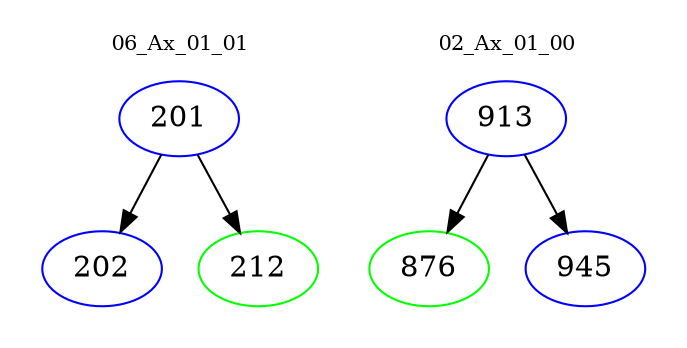 digraph{
subgraph cluster_0 {
color = white
label = "06_Ax_01_01";
fontsize=10;
T0_201 [label="201", color="blue"]
T0_201 -> T0_202 [color="black"]
T0_202 [label="202", color="blue"]
T0_201 -> T0_212 [color="black"]
T0_212 [label="212", color="green"]
}
subgraph cluster_1 {
color = white
label = "02_Ax_01_00";
fontsize=10;
T1_913 [label="913", color="blue"]
T1_913 -> T1_876 [color="black"]
T1_876 [label="876", color="green"]
T1_913 -> T1_945 [color="black"]
T1_945 [label="945", color="blue"]
}
}
